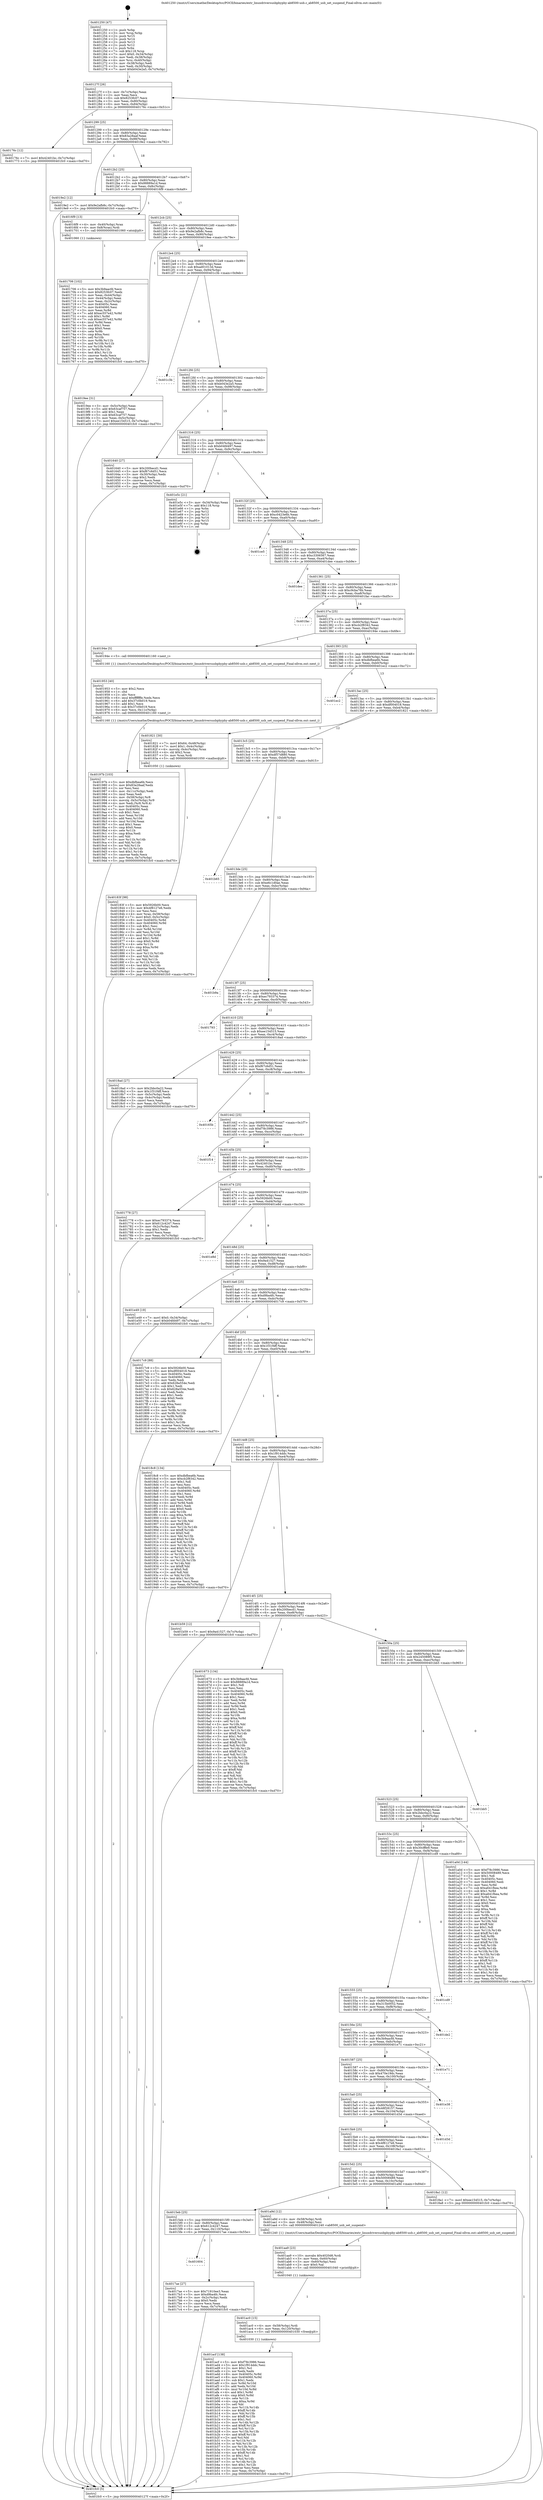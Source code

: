 digraph "0x401250" {
  label = "0x401250 (/mnt/c/Users/mathe/Desktop/tcc/POCII/binaries/extr_linuxdriversusbphyphy-ab8500-usb.c_ab8500_usb_set_suspend_Final-ollvm.out::main(0))"
  labelloc = "t"
  node[shape=record]

  Entry [label="",width=0.3,height=0.3,shape=circle,fillcolor=black,style=filled]
  "0x40127f" [label="{
     0x40127f [26]\l
     | [instrs]\l
     &nbsp;&nbsp;0x40127f \<+3\>: mov -0x7c(%rbp),%eax\l
     &nbsp;&nbsp;0x401282 \<+2\>: mov %eax,%ecx\l
     &nbsp;&nbsp;0x401284 \<+6\>: sub $0x8253fc07,%ecx\l
     &nbsp;&nbsp;0x40128a \<+3\>: mov %eax,-0x80(%rbp)\l
     &nbsp;&nbsp;0x40128d \<+6\>: mov %ecx,-0x84(%rbp)\l
     &nbsp;&nbsp;0x401293 \<+6\>: je 000000000040176c \<main+0x51c\>\l
  }"]
  "0x40176c" [label="{
     0x40176c [12]\l
     | [instrs]\l
     &nbsp;&nbsp;0x40176c \<+7\>: movl $0x42401bc,-0x7c(%rbp)\l
     &nbsp;&nbsp;0x401773 \<+5\>: jmp 0000000000401fc0 \<main+0xd70\>\l
  }"]
  "0x401299" [label="{
     0x401299 [25]\l
     | [instrs]\l
     &nbsp;&nbsp;0x401299 \<+5\>: jmp 000000000040129e \<main+0x4e\>\l
     &nbsp;&nbsp;0x40129e \<+3\>: mov -0x80(%rbp),%eax\l
     &nbsp;&nbsp;0x4012a1 \<+5\>: sub $0x83a28aaf,%eax\l
     &nbsp;&nbsp;0x4012a6 \<+6\>: mov %eax,-0x88(%rbp)\l
     &nbsp;&nbsp;0x4012ac \<+6\>: je 00000000004019e2 \<main+0x792\>\l
  }"]
  Exit [label="",width=0.3,height=0.3,shape=circle,fillcolor=black,style=filled,peripheries=2]
  "0x4019e2" [label="{
     0x4019e2 [12]\l
     | [instrs]\l
     &nbsp;&nbsp;0x4019e2 \<+7\>: movl $0x9e2afb8c,-0x7c(%rbp)\l
     &nbsp;&nbsp;0x4019e9 \<+5\>: jmp 0000000000401fc0 \<main+0xd70\>\l
  }"]
  "0x4012b2" [label="{
     0x4012b2 [25]\l
     | [instrs]\l
     &nbsp;&nbsp;0x4012b2 \<+5\>: jmp 00000000004012b7 \<main+0x67\>\l
     &nbsp;&nbsp;0x4012b7 \<+3\>: mov -0x80(%rbp),%eax\l
     &nbsp;&nbsp;0x4012ba \<+5\>: sub $0x88889a1d,%eax\l
     &nbsp;&nbsp;0x4012bf \<+6\>: mov %eax,-0x8c(%rbp)\l
     &nbsp;&nbsp;0x4012c5 \<+6\>: je 00000000004016f9 \<main+0x4a9\>\l
  }"]
  "0x401acf" [label="{
     0x401acf [138]\l
     | [instrs]\l
     &nbsp;&nbsp;0x401acf \<+5\>: mov $0xf78c3986,%eax\l
     &nbsp;&nbsp;0x401ad4 \<+5\>: mov $0x1f914ddc,%esi\l
     &nbsp;&nbsp;0x401ad9 \<+2\>: mov $0x1,%cl\l
     &nbsp;&nbsp;0x401adb \<+2\>: xor %edx,%edx\l
     &nbsp;&nbsp;0x401add \<+8\>: mov 0x40405c,%r8d\l
     &nbsp;&nbsp;0x401ae5 \<+8\>: mov 0x404060,%r9d\l
     &nbsp;&nbsp;0x401aed \<+3\>: sub $0x1,%edx\l
     &nbsp;&nbsp;0x401af0 \<+3\>: mov %r8d,%r10d\l
     &nbsp;&nbsp;0x401af3 \<+3\>: add %edx,%r10d\l
     &nbsp;&nbsp;0x401af6 \<+4\>: imul %r10d,%r8d\l
     &nbsp;&nbsp;0x401afa \<+4\>: and $0x1,%r8d\l
     &nbsp;&nbsp;0x401afe \<+4\>: cmp $0x0,%r8d\l
     &nbsp;&nbsp;0x401b02 \<+4\>: sete %r11b\l
     &nbsp;&nbsp;0x401b06 \<+4\>: cmp $0xa,%r9d\l
     &nbsp;&nbsp;0x401b0a \<+3\>: setl %bl\l
     &nbsp;&nbsp;0x401b0d \<+3\>: mov %r11b,%r14b\l
     &nbsp;&nbsp;0x401b10 \<+4\>: xor $0xff,%r14b\l
     &nbsp;&nbsp;0x401b14 \<+3\>: mov %bl,%r15b\l
     &nbsp;&nbsp;0x401b17 \<+4\>: xor $0xff,%r15b\l
     &nbsp;&nbsp;0x401b1b \<+3\>: xor $0x1,%cl\l
     &nbsp;&nbsp;0x401b1e \<+3\>: mov %r14b,%r12b\l
     &nbsp;&nbsp;0x401b21 \<+4\>: and $0xff,%r12b\l
     &nbsp;&nbsp;0x401b25 \<+3\>: and %cl,%r11b\l
     &nbsp;&nbsp;0x401b28 \<+3\>: mov %r15b,%r13b\l
     &nbsp;&nbsp;0x401b2b \<+4\>: and $0xff,%r13b\l
     &nbsp;&nbsp;0x401b2f \<+2\>: and %cl,%bl\l
     &nbsp;&nbsp;0x401b31 \<+3\>: or %r11b,%r12b\l
     &nbsp;&nbsp;0x401b34 \<+3\>: or %bl,%r13b\l
     &nbsp;&nbsp;0x401b37 \<+3\>: xor %r13b,%r12b\l
     &nbsp;&nbsp;0x401b3a \<+3\>: or %r15b,%r14b\l
     &nbsp;&nbsp;0x401b3d \<+4\>: xor $0xff,%r14b\l
     &nbsp;&nbsp;0x401b41 \<+3\>: or $0x1,%cl\l
     &nbsp;&nbsp;0x401b44 \<+3\>: and %cl,%r14b\l
     &nbsp;&nbsp;0x401b47 \<+3\>: or %r14b,%r12b\l
     &nbsp;&nbsp;0x401b4a \<+4\>: test $0x1,%r12b\l
     &nbsp;&nbsp;0x401b4e \<+3\>: cmovne %esi,%eax\l
     &nbsp;&nbsp;0x401b51 \<+3\>: mov %eax,-0x7c(%rbp)\l
     &nbsp;&nbsp;0x401b54 \<+5\>: jmp 0000000000401fc0 \<main+0xd70\>\l
  }"]
  "0x4016f9" [label="{
     0x4016f9 [13]\l
     | [instrs]\l
     &nbsp;&nbsp;0x4016f9 \<+4\>: mov -0x40(%rbp),%rax\l
     &nbsp;&nbsp;0x4016fd \<+4\>: mov 0x8(%rax),%rdi\l
     &nbsp;&nbsp;0x401701 \<+5\>: call 0000000000401060 \<atoi@plt\>\l
     | [calls]\l
     &nbsp;&nbsp;0x401060 \{1\} (unknown)\l
  }"]
  "0x4012cb" [label="{
     0x4012cb [25]\l
     | [instrs]\l
     &nbsp;&nbsp;0x4012cb \<+5\>: jmp 00000000004012d0 \<main+0x80\>\l
     &nbsp;&nbsp;0x4012d0 \<+3\>: mov -0x80(%rbp),%eax\l
     &nbsp;&nbsp;0x4012d3 \<+5\>: sub $0x9e2afb8c,%eax\l
     &nbsp;&nbsp;0x4012d8 \<+6\>: mov %eax,-0x90(%rbp)\l
     &nbsp;&nbsp;0x4012de \<+6\>: je 00000000004019ee \<main+0x79e\>\l
  }"]
  "0x401ac0" [label="{
     0x401ac0 [15]\l
     | [instrs]\l
     &nbsp;&nbsp;0x401ac0 \<+4\>: mov -0x58(%rbp),%rdi\l
     &nbsp;&nbsp;0x401ac4 \<+6\>: mov %eax,-0x120(%rbp)\l
     &nbsp;&nbsp;0x401aca \<+5\>: call 0000000000401030 \<free@plt\>\l
     | [calls]\l
     &nbsp;&nbsp;0x401030 \{1\} (unknown)\l
  }"]
  "0x4019ee" [label="{
     0x4019ee [31]\l
     | [instrs]\l
     &nbsp;&nbsp;0x4019ee \<+3\>: mov -0x5c(%rbp),%eax\l
     &nbsp;&nbsp;0x4019f1 \<+5\>: add $0x63caf757,%eax\l
     &nbsp;&nbsp;0x4019f6 \<+3\>: add $0x1,%eax\l
     &nbsp;&nbsp;0x4019f9 \<+5\>: sub $0x63caf757,%eax\l
     &nbsp;&nbsp;0x4019fe \<+3\>: mov %eax,-0x5c(%rbp)\l
     &nbsp;&nbsp;0x401a01 \<+7\>: movl $0xee154515,-0x7c(%rbp)\l
     &nbsp;&nbsp;0x401a08 \<+5\>: jmp 0000000000401fc0 \<main+0xd70\>\l
  }"]
  "0x4012e4" [label="{
     0x4012e4 [25]\l
     | [instrs]\l
     &nbsp;&nbsp;0x4012e4 \<+5\>: jmp 00000000004012e9 \<main+0x99\>\l
     &nbsp;&nbsp;0x4012e9 \<+3\>: mov -0x80(%rbp),%eax\l
     &nbsp;&nbsp;0x4012ec \<+5\>: sub $0xad01013d,%eax\l
     &nbsp;&nbsp;0x4012f1 \<+6\>: mov %eax,-0x94(%rbp)\l
     &nbsp;&nbsp;0x4012f7 \<+6\>: je 0000000000401c3b \<main+0x9eb\>\l
  }"]
  "0x401aa9" [label="{
     0x401aa9 [23]\l
     | [instrs]\l
     &nbsp;&nbsp;0x401aa9 \<+10\>: movabs $0x4020d6,%rdi\l
     &nbsp;&nbsp;0x401ab3 \<+3\>: mov %eax,-0x60(%rbp)\l
     &nbsp;&nbsp;0x401ab6 \<+3\>: mov -0x60(%rbp),%esi\l
     &nbsp;&nbsp;0x401ab9 \<+2\>: mov $0x0,%al\l
     &nbsp;&nbsp;0x401abb \<+5\>: call 0000000000401040 \<printf@plt\>\l
     | [calls]\l
     &nbsp;&nbsp;0x401040 \{1\} (unknown)\l
  }"]
  "0x401c3b" [label="{
     0x401c3b\l
  }", style=dashed]
  "0x4012fd" [label="{
     0x4012fd [25]\l
     | [instrs]\l
     &nbsp;&nbsp;0x4012fd \<+5\>: jmp 0000000000401302 \<main+0xb2\>\l
     &nbsp;&nbsp;0x401302 \<+3\>: mov -0x80(%rbp),%eax\l
     &nbsp;&nbsp;0x401305 \<+5\>: sub $0xb043e2a5,%eax\l
     &nbsp;&nbsp;0x40130a \<+6\>: mov %eax,-0x98(%rbp)\l
     &nbsp;&nbsp;0x401310 \<+6\>: je 0000000000401640 \<main+0x3f0\>\l
  }"]
  "0x40197b" [label="{
     0x40197b [103]\l
     | [instrs]\l
     &nbsp;&nbsp;0x40197b \<+5\>: mov $0xdbfbea6b,%ecx\l
     &nbsp;&nbsp;0x401980 \<+5\>: mov $0x83a28aaf,%edx\l
     &nbsp;&nbsp;0x401985 \<+2\>: xor %esi,%esi\l
     &nbsp;&nbsp;0x401987 \<+6\>: mov -0x11c(%rbp),%edi\l
     &nbsp;&nbsp;0x40198d \<+3\>: imul %eax,%edi\l
     &nbsp;&nbsp;0x401990 \<+4\>: mov -0x58(%rbp),%r8\l
     &nbsp;&nbsp;0x401994 \<+4\>: movslq -0x5c(%rbp),%r9\l
     &nbsp;&nbsp;0x401998 \<+4\>: mov %edi,(%r8,%r9,4)\l
     &nbsp;&nbsp;0x40199c \<+7\>: mov 0x40405c,%eax\l
     &nbsp;&nbsp;0x4019a3 \<+7\>: mov 0x404060,%edi\l
     &nbsp;&nbsp;0x4019aa \<+3\>: sub $0x1,%esi\l
     &nbsp;&nbsp;0x4019ad \<+3\>: mov %eax,%r10d\l
     &nbsp;&nbsp;0x4019b0 \<+3\>: add %esi,%r10d\l
     &nbsp;&nbsp;0x4019b3 \<+4\>: imul %r10d,%eax\l
     &nbsp;&nbsp;0x4019b7 \<+3\>: and $0x1,%eax\l
     &nbsp;&nbsp;0x4019ba \<+3\>: cmp $0x0,%eax\l
     &nbsp;&nbsp;0x4019bd \<+4\>: sete %r11b\l
     &nbsp;&nbsp;0x4019c1 \<+3\>: cmp $0xa,%edi\l
     &nbsp;&nbsp;0x4019c4 \<+3\>: setl %bl\l
     &nbsp;&nbsp;0x4019c7 \<+3\>: mov %r11b,%r14b\l
     &nbsp;&nbsp;0x4019ca \<+3\>: and %bl,%r14b\l
     &nbsp;&nbsp;0x4019cd \<+3\>: xor %bl,%r11b\l
     &nbsp;&nbsp;0x4019d0 \<+3\>: or %r11b,%r14b\l
     &nbsp;&nbsp;0x4019d3 \<+4\>: test $0x1,%r14b\l
     &nbsp;&nbsp;0x4019d7 \<+3\>: cmovne %edx,%ecx\l
     &nbsp;&nbsp;0x4019da \<+3\>: mov %ecx,-0x7c(%rbp)\l
     &nbsp;&nbsp;0x4019dd \<+5\>: jmp 0000000000401fc0 \<main+0xd70\>\l
  }"]
  "0x401640" [label="{
     0x401640 [27]\l
     | [instrs]\l
     &nbsp;&nbsp;0x401640 \<+5\>: mov $0x200becd1,%eax\l
     &nbsp;&nbsp;0x401645 \<+5\>: mov $0xf67c6d51,%ecx\l
     &nbsp;&nbsp;0x40164a \<+3\>: mov -0x30(%rbp),%edx\l
     &nbsp;&nbsp;0x40164d \<+3\>: cmp $0x2,%edx\l
     &nbsp;&nbsp;0x401650 \<+3\>: cmovne %ecx,%eax\l
     &nbsp;&nbsp;0x401653 \<+3\>: mov %eax,-0x7c(%rbp)\l
     &nbsp;&nbsp;0x401656 \<+5\>: jmp 0000000000401fc0 \<main+0xd70\>\l
  }"]
  "0x401316" [label="{
     0x401316 [25]\l
     | [instrs]\l
     &nbsp;&nbsp;0x401316 \<+5\>: jmp 000000000040131b \<main+0xcb\>\l
     &nbsp;&nbsp;0x40131b \<+3\>: mov -0x80(%rbp),%eax\l
     &nbsp;&nbsp;0x40131e \<+5\>: sub $0xb04fd497,%eax\l
     &nbsp;&nbsp;0x401323 \<+6\>: mov %eax,-0x9c(%rbp)\l
     &nbsp;&nbsp;0x401329 \<+6\>: je 0000000000401e5c \<main+0xc0c\>\l
  }"]
  "0x401fc0" [label="{
     0x401fc0 [5]\l
     | [instrs]\l
     &nbsp;&nbsp;0x401fc0 \<+5\>: jmp 000000000040127f \<main+0x2f\>\l
  }"]
  "0x401250" [label="{
     0x401250 [47]\l
     | [instrs]\l
     &nbsp;&nbsp;0x401250 \<+1\>: push %rbp\l
     &nbsp;&nbsp;0x401251 \<+3\>: mov %rsp,%rbp\l
     &nbsp;&nbsp;0x401254 \<+2\>: push %r15\l
     &nbsp;&nbsp;0x401256 \<+2\>: push %r14\l
     &nbsp;&nbsp;0x401258 \<+2\>: push %r13\l
     &nbsp;&nbsp;0x40125a \<+2\>: push %r12\l
     &nbsp;&nbsp;0x40125c \<+1\>: push %rbx\l
     &nbsp;&nbsp;0x40125d \<+7\>: sub $0x118,%rsp\l
     &nbsp;&nbsp;0x401264 \<+7\>: movl $0x0,-0x34(%rbp)\l
     &nbsp;&nbsp;0x40126b \<+3\>: mov %edi,-0x38(%rbp)\l
     &nbsp;&nbsp;0x40126e \<+4\>: mov %rsi,-0x40(%rbp)\l
     &nbsp;&nbsp;0x401272 \<+3\>: mov -0x38(%rbp),%edi\l
     &nbsp;&nbsp;0x401275 \<+3\>: mov %edi,-0x30(%rbp)\l
     &nbsp;&nbsp;0x401278 \<+7\>: movl $0xb043e2a5,-0x7c(%rbp)\l
  }"]
  "0x401953" [label="{
     0x401953 [40]\l
     | [instrs]\l
     &nbsp;&nbsp;0x401953 \<+5\>: mov $0x2,%ecx\l
     &nbsp;&nbsp;0x401958 \<+1\>: cltd\l
     &nbsp;&nbsp;0x401959 \<+2\>: idiv %ecx\l
     &nbsp;&nbsp;0x40195b \<+6\>: imul $0xfffffffe,%edx,%ecx\l
     &nbsp;&nbsp;0x401961 \<+6\>: add $0x37c0b019,%ecx\l
     &nbsp;&nbsp;0x401967 \<+3\>: add $0x1,%ecx\l
     &nbsp;&nbsp;0x40196a \<+6\>: sub $0x37c0b019,%ecx\l
     &nbsp;&nbsp;0x401970 \<+6\>: mov %ecx,-0x11c(%rbp)\l
     &nbsp;&nbsp;0x401976 \<+5\>: call 0000000000401160 \<next_i\>\l
     | [calls]\l
     &nbsp;&nbsp;0x401160 \{1\} (/mnt/c/Users/mathe/Desktop/tcc/POCII/binaries/extr_linuxdriversusbphyphy-ab8500-usb.c_ab8500_usb_set_suspend_Final-ollvm.out::next_i)\l
  }"]
  "0x401e5c" [label="{
     0x401e5c [21]\l
     | [instrs]\l
     &nbsp;&nbsp;0x401e5c \<+3\>: mov -0x34(%rbp),%eax\l
     &nbsp;&nbsp;0x401e5f \<+7\>: add $0x118,%rsp\l
     &nbsp;&nbsp;0x401e66 \<+1\>: pop %rbx\l
     &nbsp;&nbsp;0x401e67 \<+2\>: pop %r12\l
     &nbsp;&nbsp;0x401e69 \<+2\>: pop %r13\l
     &nbsp;&nbsp;0x401e6b \<+2\>: pop %r14\l
     &nbsp;&nbsp;0x401e6d \<+2\>: pop %r15\l
     &nbsp;&nbsp;0x401e6f \<+1\>: pop %rbp\l
     &nbsp;&nbsp;0x401e70 \<+1\>: ret\l
  }"]
  "0x40132f" [label="{
     0x40132f [25]\l
     | [instrs]\l
     &nbsp;&nbsp;0x40132f \<+5\>: jmp 0000000000401334 \<main+0xe4\>\l
     &nbsp;&nbsp;0x401334 \<+3\>: mov -0x80(%rbp),%eax\l
     &nbsp;&nbsp;0x401337 \<+5\>: sub $0xc0423e6b,%eax\l
     &nbsp;&nbsp;0x40133c \<+6\>: mov %eax,-0xa0(%rbp)\l
     &nbsp;&nbsp;0x401342 \<+6\>: je 0000000000401ce5 \<main+0xa95\>\l
  }"]
  "0x40183f" [label="{
     0x40183f [98]\l
     | [instrs]\l
     &nbsp;&nbsp;0x40183f \<+5\>: mov $0x5926b00,%ecx\l
     &nbsp;&nbsp;0x401844 \<+5\>: mov $0x4f8127e6,%edx\l
     &nbsp;&nbsp;0x401849 \<+2\>: xor %esi,%esi\l
     &nbsp;&nbsp;0x40184b \<+4\>: mov %rax,-0x58(%rbp)\l
     &nbsp;&nbsp;0x40184f \<+7\>: movl $0x0,-0x5c(%rbp)\l
     &nbsp;&nbsp;0x401856 \<+8\>: mov 0x40405c,%r8d\l
     &nbsp;&nbsp;0x40185e \<+8\>: mov 0x404060,%r9d\l
     &nbsp;&nbsp;0x401866 \<+3\>: sub $0x1,%esi\l
     &nbsp;&nbsp;0x401869 \<+3\>: mov %r8d,%r10d\l
     &nbsp;&nbsp;0x40186c \<+3\>: add %esi,%r10d\l
     &nbsp;&nbsp;0x40186f \<+4\>: imul %r10d,%r8d\l
     &nbsp;&nbsp;0x401873 \<+4\>: and $0x1,%r8d\l
     &nbsp;&nbsp;0x401877 \<+4\>: cmp $0x0,%r8d\l
     &nbsp;&nbsp;0x40187b \<+4\>: sete %r11b\l
     &nbsp;&nbsp;0x40187f \<+4\>: cmp $0xa,%r9d\l
     &nbsp;&nbsp;0x401883 \<+3\>: setl %bl\l
     &nbsp;&nbsp;0x401886 \<+3\>: mov %r11b,%r14b\l
     &nbsp;&nbsp;0x401889 \<+3\>: and %bl,%r14b\l
     &nbsp;&nbsp;0x40188c \<+3\>: xor %bl,%r11b\l
     &nbsp;&nbsp;0x40188f \<+3\>: or %r11b,%r14b\l
     &nbsp;&nbsp;0x401892 \<+4\>: test $0x1,%r14b\l
     &nbsp;&nbsp;0x401896 \<+3\>: cmovne %edx,%ecx\l
     &nbsp;&nbsp;0x401899 \<+3\>: mov %ecx,-0x7c(%rbp)\l
     &nbsp;&nbsp;0x40189c \<+5\>: jmp 0000000000401fc0 \<main+0xd70\>\l
  }"]
  "0x401ce5" [label="{
     0x401ce5\l
  }", style=dashed]
  "0x401348" [label="{
     0x401348 [25]\l
     | [instrs]\l
     &nbsp;&nbsp;0x401348 \<+5\>: jmp 000000000040134d \<main+0xfd\>\l
     &nbsp;&nbsp;0x40134d \<+3\>: mov -0x80(%rbp),%eax\l
     &nbsp;&nbsp;0x401350 \<+5\>: sub $0xc3306567,%eax\l
     &nbsp;&nbsp;0x401355 \<+6\>: mov %eax,-0xa4(%rbp)\l
     &nbsp;&nbsp;0x40135b \<+6\>: je 0000000000401dee \<main+0xb9e\>\l
  }"]
  "0x401604" [label="{
     0x401604\l
  }", style=dashed]
  "0x401dee" [label="{
     0x401dee\l
  }", style=dashed]
  "0x401361" [label="{
     0x401361 [25]\l
     | [instrs]\l
     &nbsp;&nbsp;0x401361 \<+5\>: jmp 0000000000401366 \<main+0x116\>\l
     &nbsp;&nbsp;0x401366 \<+3\>: mov -0x80(%rbp),%eax\l
     &nbsp;&nbsp;0x401369 \<+5\>: sub $0xc9cba76b,%eax\l
     &nbsp;&nbsp;0x40136e \<+6\>: mov %eax,-0xa8(%rbp)\l
     &nbsp;&nbsp;0x401374 \<+6\>: je 0000000000401fac \<main+0xd5c\>\l
  }"]
  "0x4017ae" [label="{
     0x4017ae [27]\l
     | [instrs]\l
     &nbsp;&nbsp;0x4017ae \<+5\>: mov $0x71910ee3,%eax\l
     &nbsp;&nbsp;0x4017b3 \<+5\>: mov $0xd9ba4fc,%ecx\l
     &nbsp;&nbsp;0x4017b8 \<+3\>: mov -0x2c(%rbp),%edx\l
     &nbsp;&nbsp;0x4017bb \<+3\>: cmp $0x0,%edx\l
     &nbsp;&nbsp;0x4017be \<+3\>: cmove %ecx,%eax\l
     &nbsp;&nbsp;0x4017c1 \<+3\>: mov %eax,-0x7c(%rbp)\l
     &nbsp;&nbsp;0x4017c4 \<+5\>: jmp 0000000000401fc0 \<main+0xd70\>\l
  }"]
  "0x401fac" [label="{
     0x401fac\l
  }", style=dashed]
  "0x40137a" [label="{
     0x40137a [25]\l
     | [instrs]\l
     &nbsp;&nbsp;0x40137a \<+5\>: jmp 000000000040137f \<main+0x12f\>\l
     &nbsp;&nbsp;0x40137f \<+3\>: mov -0x80(%rbp),%eax\l
     &nbsp;&nbsp;0x401382 \<+5\>: sub $0xcb2f8342,%eax\l
     &nbsp;&nbsp;0x401387 \<+6\>: mov %eax,-0xac(%rbp)\l
     &nbsp;&nbsp;0x40138d \<+6\>: je 000000000040194e \<main+0x6fe\>\l
  }"]
  "0x4015eb" [label="{
     0x4015eb [25]\l
     | [instrs]\l
     &nbsp;&nbsp;0x4015eb \<+5\>: jmp 00000000004015f0 \<main+0x3a0\>\l
     &nbsp;&nbsp;0x4015f0 \<+3\>: mov -0x80(%rbp),%eax\l
     &nbsp;&nbsp;0x4015f3 \<+5\>: sub $0x612c4247,%eax\l
     &nbsp;&nbsp;0x4015f8 \<+6\>: mov %eax,-0x110(%rbp)\l
     &nbsp;&nbsp;0x4015fe \<+6\>: je 00000000004017ae \<main+0x55e\>\l
  }"]
  "0x40194e" [label="{
     0x40194e [5]\l
     | [instrs]\l
     &nbsp;&nbsp;0x40194e \<+5\>: call 0000000000401160 \<next_i\>\l
     | [calls]\l
     &nbsp;&nbsp;0x401160 \{1\} (/mnt/c/Users/mathe/Desktop/tcc/POCII/binaries/extr_linuxdriversusbphyphy-ab8500-usb.c_ab8500_usb_set_suspend_Final-ollvm.out::next_i)\l
  }"]
  "0x401393" [label="{
     0x401393 [25]\l
     | [instrs]\l
     &nbsp;&nbsp;0x401393 \<+5\>: jmp 0000000000401398 \<main+0x148\>\l
     &nbsp;&nbsp;0x401398 \<+3\>: mov -0x80(%rbp),%eax\l
     &nbsp;&nbsp;0x40139b \<+5\>: sub $0xdbfbea6b,%eax\l
     &nbsp;&nbsp;0x4013a0 \<+6\>: mov %eax,-0xb0(%rbp)\l
     &nbsp;&nbsp;0x4013a6 \<+6\>: je 0000000000401ec2 \<main+0xc72\>\l
  }"]
  "0x401a9d" [label="{
     0x401a9d [12]\l
     | [instrs]\l
     &nbsp;&nbsp;0x401a9d \<+4\>: mov -0x58(%rbp),%rdi\l
     &nbsp;&nbsp;0x401aa1 \<+3\>: mov -0x48(%rbp),%esi\l
     &nbsp;&nbsp;0x401aa4 \<+5\>: call 0000000000401240 \<ab8500_usb_set_suspend\>\l
     | [calls]\l
     &nbsp;&nbsp;0x401240 \{1\} (/mnt/c/Users/mathe/Desktop/tcc/POCII/binaries/extr_linuxdriversusbphyphy-ab8500-usb.c_ab8500_usb_set_suspend_Final-ollvm.out::ab8500_usb_set_suspend)\l
  }"]
  "0x401ec2" [label="{
     0x401ec2\l
  }", style=dashed]
  "0x4013ac" [label="{
     0x4013ac [25]\l
     | [instrs]\l
     &nbsp;&nbsp;0x4013ac \<+5\>: jmp 00000000004013b1 \<main+0x161\>\l
     &nbsp;&nbsp;0x4013b1 \<+3\>: mov -0x80(%rbp),%eax\l
     &nbsp;&nbsp;0x4013b4 \<+5\>: sub $0xdf004018,%eax\l
     &nbsp;&nbsp;0x4013b9 \<+6\>: mov %eax,-0xb4(%rbp)\l
     &nbsp;&nbsp;0x4013bf \<+6\>: je 0000000000401821 \<main+0x5d1\>\l
  }"]
  "0x4015d2" [label="{
     0x4015d2 [25]\l
     | [instrs]\l
     &nbsp;&nbsp;0x4015d2 \<+5\>: jmp 00000000004015d7 \<main+0x387\>\l
     &nbsp;&nbsp;0x4015d7 \<+3\>: mov -0x80(%rbp),%eax\l
     &nbsp;&nbsp;0x4015da \<+5\>: sub $0x50008489,%eax\l
     &nbsp;&nbsp;0x4015df \<+6\>: mov %eax,-0x10c(%rbp)\l
     &nbsp;&nbsp;0x4015e5 \<+6\>: je 0000000000401a9d \<main+0x84d\>\l
  }"]
  "0x401821" [label="{
     0x401821 [30]\l
     | [instrs]\l
     &nbsp;&nbsp;0x401821 \<+7\>: movl $0x64,-0x48(%rbp)\l
     &nbsp;&nbsp;0x401828 \<+7\>: movl $0x1,-0x4c(%rbp)\l
     &nbsp;&nbsp;0x40182f \<+4\>: movslq -0x4c(%rbp),%rax\l
     &nbsp;&nbsp;0x401833 \<+4\>: shl $0x2,%rax\l
     &nbsp;&nbsp;0x401837 \<+3\>: mov %rax,%rdi\l
     &nbsp;&nbsp;0x40183a \<+5\>: call 0000000000401050 \<malloc@plt\>\l
     | [calls]\l
     &nbsp;&nbsp;0x401050 \{1\} (unknown)\l
  }"]
  "0x4013c5" [label="{
     0x4013c5 [25]\l
     | [instrs]\l
     &nbsp;&nbsp;0x4013c5 \<+5\>: jmp 00000000004013ca \<main+0x17a\>\l
     &nbsp;&nbsp;0x4013ca \<+3\>: mov -0x80(%rbp),%eax\l
     &nbsp;&nbsp;0x4013cd \<+5\>: sub $0xdf57d880,%eax\l
     &nbsp;&nbsp;0x4013d2 \<+6\>: mov %eax,-0xb8(%rbp)\l
     &nbsp;&nbsp;0x4013d8 \<+6\>: je 0000000000401b65 \<main+0x915\>\l
  }"]
  "0x4018a1" [label="{
     0x4018a1 [12]\l
     | [instrs]\l
     &nbsp;&nbsp;0x4018a1 \<+7\>: movl $0xee154515,-0x7c(%rbp)\l
     &nbsp;&nbsp;0x4018a8 \<+5\>: jmp 0000000000401fc0 \<main+0xd70\>\l
  }"]
  "0x401b65" [label="{
     0x401b65\l
  }", style=dashed]
  "0x4013de" [label="{
     0x4013de [25]\l
     | [instrs]\l
     &nbsp;&nbsp;0x4013de \<+5\>: jmp 00000000004013e3 \<main+0x193\>\l
     &nbsp;&nbsp;0x4013e3 \<+3\>: mov -0x80(%rbp),%eax\l
     &nbsp;&nbsp;0x4013e6 \<+5\>: sub $0xe6c1d0ae,%eax\l
     &nbsp;&nbsp;0x4013eb \<+6\>: mov %eax,-0xbc(%rbp)\l
     &nbsp;&nbsp;0x4013f1 \<+6\>: je 0000000000401b9a \<main+0x94a\>\l
  }"]
  "0x4015b9" [label="{
     0x4015b9 [25]\l
     | [instrs]\l
     &nbsp;&nbsp;0x4015b9 \<+5\>: jmp 00000000004015be \<main+0x36e\>\l
     &nbsp;&nbsp;0x4015be \<+3\>: mov -0x80(%rbp),%eax\l
     &nbsp;&nbsp;0x4015c1 \<+5\>: sub $0x4f8127e6,%eax\l
     &nbsp;&nbsp;0x4015c6 \<+6\>: mov %eax,-0x108(%rbp)\l
     &nbsp;&nbsp;0x4015cc \<+6\>: je 00000000004018a1 \<main+0x651\>\l
  }"]
  "0x401b9a" [label="{
     0x401b9a\l
  }", style=dashed]
  "0x4013f7" [label="{
     0x4013f7 [25]\l
     | [instrs]\l
     &nbsp;&nbsp;0x4013f7 \<+5\>: jmp 00000000004013fc \<main+0x1ac\>\l
     &nbsp;&nbsp;0x4013fc \<+3\>: mov -0x80(%rbp),%eax\l
     &nbsp;&nbsp;0x4013ff \<+5\>: sub $0xec793374,%eax\l
     &nbsp;&nbsp;0x401404 \<+6\>: mov %eax,-0xc0(%rbp)\l
     &nbsp;&nbsp;0x40140a \<+6\>: je 0000000000401793 \<main+0x543\>\l
  }"]
  "0x401d3d" [label="{
     0x401d3d\l
  }", style=dashed]
  "0x401793" [label="{
     0x401793\l
  }", style=dashed]
  "0x401410" [label="{
     0x401410 [25]\l
     | [instrs]\l
     &nbsp;&nbsp;0x401410 \<+5\>: jmp 0000000000401415 \<main+0x1c5\>\l
     &nbsp;&nbsp;0x401415 \<+3\>: mov -0x80(%rbp),%eax\l
     &nbsp;&nbsp;0x401418 \<+5\>: sub $0xee154515,%eax\l
     &nbsp;&nbsp;0x40141d \<+6\>: mov %eax,-0xc4(%rbp)\l
     &nbsp;&nbsp;0x401423 \<+6\>: je 00000000004018ad \<main+0x65d\>\l
  }"]
  "0x4015a0" [label="{
     0x4015a0 [25]\l
     | [instrs]\l
     &nbsp;&nbsp;0x4015a0 \<+5\>: jmp 00000000004015a5 \<main+0x355\>\l
     &nbsp;&nbsp;0x4015a5 \<+3\>: mov -0x80(%rbp),%eax\l
     &nbsp;&nbsp;0x4015a8 \<+5\>: sub $0x48f28157,%eax\l
     &nbsp;&nbsp;0x4015ad \<+6\>: mov %eax,-0x104(%rbp)\l
     &nbsp;&nbsp;0x4015b3 \<+6\>: je 0000000000401d3d \<main+0xaed\>\l
  }"]
  "0x4018ad" [label="{
     0x4018ad [27]\l
     | [instrs]\l
     &nbsp;&nbsp;0x4018ad \<+5\>: mov $0x2bbc0a22,%eax\l
     &nbsp;&nbsp;0x4018b2 \<+5\>: mov $0x1f31f4ff,%ecx\l
     &nbsp;&nbsp;0x4018b7 \<+3\>: mov -0x5c(%rbp),%edx\l
     &nbsp;&nbsp;0x4018ba \<+3\>: cmp -0x4c(%rbp),%edx\l
     &nbsp;&nbsp;0x4018bd \<+3\>: cmovl %ecx,%eax\l
     &nbsp;&nbsp;0x4018c0 \<+3\>: mov %eax,-0x7c(%rbp)\l
     &nbsp;&nbsp;0x4018c3 \<+5\>: jmp 0000000000401fc0 \<main+0xd70\>\l
  }"]
  "0x401429" [label="{
     0x401429 [25]\l
     | [instrs]\l
     &nbsp;&nbsp;0x401429 \<+5\>: jmp 000000000040142e \<main+0x1de\>\l
     &nbsp;&nbsp;0x40142e \<+3\>: mov -0x80(%rbp),%eax\l
     &nbsp;&nbsp;0x401431 \<+5\>: sub $0xf67c6d51,%eax\l
     &nbsp;&nbsp;0x401436 \<+6\>: mov %eax,-0xc8(%rbp)\l
     &nbsp;&nbsp;0x40143c \<+6\>: je 000000000040165b \<main+0x40b\>\l
  }"]
  "0x401e38" [label="{
     0x401e38\l
  }", style=dashed]
  "0x40165b" [label="{
     0x40165b\l
  }", style=dashed]
  "0x401442" [label="{
     0x401442 [25]\l
     | [instrs]\l
     &nbsp;&nbsp;0x401442 \<+5\>: jmp 0000000000401447 \<main+0x1f7\>\l
     &nbsp;&nbsp;0x401447 \<+3\>: mov -0x80(%rbp),%eax\l
     &nbsp;&nbsp;0x40144a \<+5\>: sub $0xf78c3986,%eax\l
     &nbsp;&nbsp;0x40144f \<+6\>: mov %eax,-0xcc(%rbp)\l
     &nbsp;&nbsp;0x401455 \<+6\>: je 0000000000401f14 \<main+0xcc4\>\l
  }"]
  "0x401587" [label="{
     0x401587 [25]\l
     | [instrs]\l
     &nbsp;&nbsp;0x401587 \<+5\>: jmp 000000000040158c \<main+0x33c\>\l
     &nbsp;&nbsp;0x40158c \<+3\>: mov -0x80(%rbp),%eax\l
     &nbsp;&nbsp;0x40158f \<+5\>: sub $0x470e19dc,%eax\l
     &nbsp;&nbsp;0x401594 \<+6\>: mov %eax,-0x100(%rbp)\l
     &nbsp;&nbsp;0x40159a \<+6\>: je 0000000000401e38 \<main+0xbe8\>\l
  }"]
  "0x401f14" [label="{
     0x401f14\l
  }", style=dashed]
  "0x40145b" [label="{
     0x40145b [25]\l
     | [instrs]\l
     &nbsp;&nbsp;0x40145b \<+5\>: jmp 0000000000401460 \<main+0x210\>\l
     &nbsp;&nbsp;0x401460 \<+3\>: mov -0x80(%rbp),%eax\l
     &nbsp;&nbsp;0x401463 \<+5\>: sub $0x42401bc,%eax\l
     &nbsp;&nbsp;0x401468 \<+6\>: mov %eax,-0xd0(%rbp)\l
     &nbsp;&nbsp;0x40146e \<+6\>: je 0000000000401778 \<main+0x528\>\l
  }"]
  "0x401e71" [label="{
     0x401e71\l
  }", style=dashed]
  "0x401778" [label="{
     0x401778 [27]\l
     | [instrs]\l
     &nbsp;&nbsp;0x401778 \<+5\>: mov $0xec793374,%eax\l
     &nbsp;&nbsp;0x40177d \<+5\>: mov $0x612c4247,%ecx\l
     &nbsp;&nbsp;0x401782 \<+3\>: mov -0x2c(%rbp),%edx\l
     &nbsp;&nbsp;0x401785 \<+3\>: cmp $0x1,%edx\l
     &nbsp;&nbsp;0x401788 \<+3\>: cmovl %ecx,%eax\l
     &nbsp;&nbsp;0x40178b \<+3\>: mov %eax,-0x7c(%rbp)\l
     &nbsp;&nbsp;0x40178e \<+5\>: jmp 0000000000401fc0 \<main+0xd70\>\l
  }"]
  "0x401474" [label="{
     0x401474 [25]\l
     | [instrs]\l
     &nbsp;&nbsp;0x401474 \<+5\>: jmp 0000000000401479 \<main+0x229\>\l
     &nbsp;&nbsp;0x401479 \<+3\>: mov -0x80(%rbp),%eax\l
     &nbsp;&nbsp;0x40147c \<+5\>: sub $0x5926b00,%eax\l
     &nbsp;&nbsp;0x401481 \<+6\>: mov %eax,-0xd4(%rbp)\l
     &nbsp;&nbsp;0x401487 \<+6\>: je 0000000000401e8d \<main+0xc3d\>\l
  }"]
  "0x40156e" [label="{
     0x40156e [25]\l
     | [instrs]\l
     &nbsp;&nbsp;0x40156e \<+5\>: jmp 0000000000401573 \<main+0x323\>\l
     &nbsp;&nbsp;0x401573 \<+3\>: mov -0x80(%rbp),%eax\l
     &nbsp;&nbsp;0x401576 \<+5\>: sub $0x3b9aacfd,%eax\l
     &nbsp;&nbsp;0x40157b \<+6\>: mov %eax,-0xfc(%rbp)\l
     &nbsp;&nbsp;0x401581 \<+6\>: je 0000000000401e71 \<main+0xc21\>\l
  }"]
  "0x401e8d" [label="{
     0x401e8d\l
  }", style=dashed]
  "0x40148d" [label="{
     0x40148d [25]\l
     | [instrs]\l
     &nbsp;&nbsp;0x40148d \<+5\>: jmp 0000000000401492 \<main+0x242\>\l
     &nbsp;&nbsp;0x401492 \<+3\>: mov -0x80(%rbp),%eax\l
     &nbsp;&nbsp;0x401495 \<+5\>: sub $0x9a41527,%eax\l
     &nbsp;&nbsp;0x40149a \<+6\>: mov %eax,-0xd8(%rbp)\l
     &nbsp;&nbsp;0x4014a0 \<+6\>: je 0000000000401e49 \<main+0xbf9\>\l
  }"]
  "0x401de2" [label="{
     0x401de2\l
  }", style=dashed]
  "0x401e49" [label="{
     0x401e49 [19]\l
     | [instrs]\l
     &nbsp;&nbsp;0x401e49 \<+7\>: movl $0x0,-0x34(%rbp)\l
     &nbsp;&nbsp;0x401e50 \<+7\>: movl $0xb04fd497,-0x7c(%rbp)\l
     &nbsp;&nbsp;0x401e57 \<+5\>: jmp 0000000000401fc0 \<main+0xd70\>\l
  }"]
  "0x4014a6" [label="{
     0x4014a6 [25]\l
     | [instrs]\l
     &nbsp;&nbsp;0x4014a6 \<+5\>: jmp 00000000004014ab \<main+0x25b\>\l
     &nbsp;&nbsp;0x4014ab \<+3\>: mov -0x80(%rbp),%eax\l
     &nbsp;&nbsp;0x4014ae \<+5\>: sub $0xd9ba4fc,%eax\l
     &nbsp;&nbsp;0x4014b3 \<+6\>: mov %eax,-0xdc(%rbp)\l
     &nbsp;&nbsp;0x4014b9 \<+6\>: je 00000000004017c9 \<main+0x579\>\l
  }"]
  "0x401555" [label="{
     0x401555 [25]\l
     | [instrs]\l
     &nbsp;&nbsp;0x401555 \<+5\>: jmp 000000000040155a \<main+0x30a\>\l
     &nbsp;&nbsp;0x40155a \<+3\>: mov -0x80(%rbp),%eax\l
     &nbsp;&nbsp;0x40155d \<+5\>: sub $0x315b0052,%eax\l
     &nbsp;&nbsp;0x401562 \<+6\>: mov %eax,-0xf8(%rbp)\l
     &nbsp;&nbsp;0x401568 \<+6\>: je 0000000000401de2 \<main+0xb92\>\l
  }"]
  "0x4017c9" [label="{
     0x4017c9 [88]\l
     | [instrs]\l
     &nbsp;&nbsp;0x4017c9 \<+5\>: mov $0x5926b00,%eax\l
     &nbsp;&nbsp;0x4017ce \<+5\>: mov $0xdf004018,%ecx\l
     &nbsp;&nbsp;0x4017d3 \<+7\>: mov 0x40405c,%edx\l
     &nbsp;&nbsp;0x4017da \<+7\>: mov 0x404060,%esi\l
     &nbsp;&nbsp;0x4017e1 \<+2\>: mov %edx,%edi\l
     &nbsp;&nbsp;0x4017e3 \<+6\>: add $0x628a554e,%edi\l
     &nbsp;&nbsp;0x4017e9 \<+3\>: sub $0x1,%edi\l
     &nbsp;&nbsp;0x4017ec \<+6\>: sub $0x628a554e,%edi\l
     &nbsp;&nbsp;0x4017f2 \<+3\>: imul %edi,%edx\l
     &nbsp;&nbsp;0x4017f5 \<+3\>: and $0x1,%edx\l
     &nbsp;&nbsp;0x4017f8 \<+3\>: cmp $0x0,%edx\l
     &nbsp;&nbsp;0x4017fb \<+4\>: sete %r8b\l
     &nbsp;&nbsp;0x4017ff \<+3\>: cmp $0xa,%esi\l
     &nbsp;&nbsp;0x401802 \<+4\>: setl %r9b\l
     &nbsp;&nbsp;0x401806 \<+3\>: mov %r8b,%r10b\l
     &nbsp;&nbsp;0x401809 \<+3\>: and %r9b,%r10b\l
     &nbsp;&nbsp;0x40180c \<+3\>: xor %r9b,%r8b\l
     &nbsp;&nbsp;0x40180f \<+3\>: or %r8b,%r10b\l
     &nbsp;&nbsp;0x401812 \<+4\>: test $0x1,%r10b\l
     &nbsp;&nbsp;0x401816 \<+3\>: cmovne %ecx,%eax\l
     &nbsp;&nbsp;0x401819 \<+3\>: mov %eax,-0x7c(%rbp)\l
     &nbsp;&nbsp;0x40181c \<+5\>: jmp 0000000000401fc0 \<main+0xd70\>\l
  }"]
  "0x4014bf" [label="{
     0x4014bf [25]\l
     | [instrs]\l
     &nbsp;&nbsp;0x4014bf \<+5\>: jmp 00000000004014c4 \<main+0x274\>\l
     &nbsp;&nbsp;0x4014c4 \<+3\>: mov -0x80(%rbp),%eax\l
     &nbsp;&nbsp;0x4014c7 \<+5\>: sub $0x1f31f4ff,%eax\l
     &nbsp;&nbsp;0x4014cc \<+6\>: mov %eax,-0xe0(%rbp)\l
     &nbsp;&nbsp;0x4014d2 \<+6\>: je 00000000004018c8 \<main+0x678\>\l
  }"]
  "0x401cd9" [label="{
     0x401cd9\l
  }", style=dashed]
  "0x4018c8" [label="{
     0x4018c8 [134]\l
     | [instrs]\l
     &nbsp;&nbsp;0x4018c8 \<+5\>: mov $0xdbfbea6b,%eax\l
     &nbsp;&nbsp;0x4018cd \<+5\>: mov $0xcb2f8342,%ecx\l
     &nbsp;&nbsp;0x4018d2 \<+2\>: mov $0x1,%dl\l
     &nbsp;&nbsp;0x4018d4 \<+2\>: xor %esi,%esi\l
     &nbsp;&nbsp;0x4018d6 \<+7\>: mov 0x40405c,%edi\l
     &nbsp;&nbsp;0x4018dd \<+8\>: mov 0x404060,%r8d\l
     &nbsp;&nbsp;0x4018e5 \<+3\>: sub $0x1,%esi\l
     &nbsp;&nbsp;0x4018e8 \<+3\>: mov %edi,%r9d\l
     &nbsp;&nbsp;0x4018eb \<+3\>: add %esi,%r9d\l
     &nbsp;&nbsp;0x4018ee \<+4\>: imul %r9d,%edi\l
     &nbsp;&nbsp;0x4018f2 \<+3\>: and $0x1,%edi\l
     &nbsp;&nbsp;0x4018f5 \<+3\>: cmp $0x0,%edi\l
     &nbsp;&nbsp;0x4018f8 \<+4\>: sete %r10b\l
     &nbsp;&nbsp;0x4018fc \<+4\>: cmp $0xa,%r8d\l
     &nbsp;&nbsp;0x401900 \<+4\>: setl %r11b\l
     &nbsp;&nbsp;0x401904 \<+3\>: mov %r10b,%bl\l
     &nbsp;&nbsp;0x401907 \<+3\>: xor $0xff,%bl\l
     &nbsp;&nbsp;0x40190a \<+3\>: mov %r11b,%r14b\l
     &nbsp;&nbsp;0x40190d \<+4\>: xor $0xff,%r14b\l
     &nbsp;&nbsp;0x401911 \<+3\>: xor $0x0,%dl\l
     &nbsp;&nbsp;0x401914 \<+3\>: mov %bl,%r15b\l
     &nbsp;&nbsp;0x401917 \<+4\>: and $0x0,%r15b\l
     &nbsp;&nbsp;0x40191b \<+3\>: and %dl,%r10b\l
     &nbsp;&nbsp;0x40191e \<+3\>: mov %r14b,%r12b\l
     &nbsp;&nbsp;0x401921 \<+4\>: and $0x0,%r12b\l
     &nbsp;&nbsp;0x401925 \<+3\>: and %dl,%r11b\l
     &nbsp;&nbsp;0x401928 \<+3\>: or %r10b,%r15b\l
     &nbsp;&nbsp;0x40192b \<+3\>: or %r11b,%r12b\l
     &nbsp;&nbsp;0x40192e \<+3\>: xor %r12b,%r15b\l
     &nbsp;&nbsp;0x401931 \<+3\>: or %r14b,%bl\l
     &nbsp;&nbsp;0x401934 \<+3\>: xor $0xff,%bl\l
     &nbsp;&nbsp;0x401937 \<+3\>: or $0x0,%dl\l
     &nbsp;&nbsp;0x40193a \<+2\>: and %dl,%bl\l
     &nbsp;&nbsp;0x40193c \<+3\>: or %bl,%r15b\l
     &nbsp;&nbsp;0x40193f \<+4\>: test $0x1,%r15b\l
     &nbsp;&nbsp;0x401943 \<+3\>: cmovne %ecx,%eax\l
     &nbsp;&nbsp;0x401946 \<+3\>: mov %eax,-0x7c(%rbp)\l
     &nbsp;&nbsp;0x401949 \<+5\>: jmp 0000000000401fc0 \<main+0xd70\>\l
  }"]
  "0x4014d8" [label="{
     0x4014d8 [25]\l
     | [instrs]\l
     &nbsp;&nbsp;0x4014d8 \<+5\>: jmp 00000000004014dd \<main+0x28d\>\l
     &nbsp;&nbsp;0x4014dd \<+3\>: mov -0x80(%rbp),%eax\l
     &nbsp;&nbsp;0x4014e0 \<+5\>: sub $0x1f914ddc,%eax\l
     &nbsp;&nbsp;0x4014e5 \<+6\>: mov %eax,-0xe4(%rbp)\l
     &nbsp;&nbsp;0x4014eb \<+6\>: je 0000000000401b59 \<main+0x909\>\l
  }"]
  "0x40153c" [label="{
     0x40153c [25]\l
     | [instrs]\l
     &nbsp;&nbsp;0x40153c \<+5\>: jmp 0000000000401541 \<main+0x2f1\>\l
     &nbsp;&nbsp;0x401541 \<+3\>: mov -0x80(%rbp),%eax\l
     &nbsp;&nbsp;0x401544 \<+5\>: sub $0x30cfffe9,%eax\l
     &nbsp;&nbsp;0x401549 \<+6\>: mov %eax,-0xf4(%rbp)\l
     &nbsp;&nbsp;0x40154f \<+6\>: je 0000000000401cd9 \<main+0xa89\>\l
  }"]
  "0x401b59" [label="{
     0x401b59 [12]\l
     | [instrs]\l
     &nbsp;&nbsp;0x401b59 \<+7\>: movl $0x9a41527,-0x7c(%rbp)\l
     &nbsp;&nbsp;0x401b60 \<+5\>: jmp 0000000000401fc0 \<main+0xd70\>\l
  }"]
  "0x4014f1" [label="{
     0x4014f1 [25]\l
     | [instrs]\l
     &nbsp;&nbsp;0x4014f1 \<+5\>: jmp 00000000004014f6 \<main+0x2a6\>\l
     &nbsp;&nbsp;0x4014f6 \<+3\>: mov -0x80(%rbp),%eax\l
     &nbsp;&nbsp;0x4014f9 \<+5\>: sub $0x200becd1,%eax\l
     &nbsp;&nbsp;0x4014fe \<+6\>: mov %eax,-0xe8(%rbp)\l
     &nbsp;&nbsp;0x401504 \<+6\>: je 0000000000401673 \<main+0x423\>\l
  }"]
  "0x401a0d" [label="{
     0x401a0d [144]\l
     | [instrs]\l
     &nbsp;&nbsp;0x401a0d \<+5\>: mov $0xf78c3986,%eax\l
     &nbsp;&nbsp;0x401a12 \<+5\>: mov $0x50008489,%ecx\l
     &nbsp;&nbsp;0x401a17 \<+2\>: mov $0x1,%dl\l
     &nbsp;&nbsp;0x401a19 \<+7\>: mov 0x40405c,%esi\l
     &nbsp;&nbsp;0x401a20 \<+7\>: mov 0x404060,%edi\l
     &nbsp;&nbsp;0x401a27 \<+3\>: mov %esi,%r8d\l
     &nbsp;&nbsp;0x401a2a \<+7\>: sub $0xa641fbea,%r8d\l
     &nbsp;&nbsp;0x401a31 \<+4\>: sub $0x1,%r8d\l
     &nbsp;&nbsp;0x401a35 \<+7\>: add $0xa641fbea,%r8d\l
     &nbsp;&nbsp;0x401a3c \<+4\>: imul %r8d,%esi\l
     &nbsp;&nbsp;0x401a40 \<+3\>: and $0x1,%esi\l
     &nbsp;&nbsp;0x401a43 \<+3\>: cmp $0x0,%esi\l
     &nbsp;&nbsp;0x401a46 \<+4\>: sete %r9b\l
     &nbsp;&nbsp;0x401a4a \<+3\>: cmp $0xa,%edi\l
     &nbsp;&nbsp;0x401a4d \<+4\>: setl %r10b\l
     &nbsp;&nbsp;0x401a51 \<+3\>: mov %r9b,%r11b\l
     &nbsp;&nbsp;0x401a54 \<+4\>: xor $0xff,%r11b\l
     &nbsp;&nbsp;0x401a58 \<+3\>: mov %r10b,%bl\l
     &nbsp;&nbsp;0x401a5b \<+3\>: xor $0xff,%bl\l
     &nbsp;&nbsp;0x401a5e \<+3\>: xor $0x1,%dl\l
     &nbsp;&nbsp;0x401a61 \<+3\>: mov %r11b,%r14b\l
     &nbsp;&nbsp;0x401a64 \<+4\>: and $0xff,%r14b\l
     &nbsp;&nbsp;0x401a68 \<+3\>: and %dl,%r9b\l
     &nbsp;&nbsp;0x401a6b \<+3\>: mov %bl,%r15b\l
     &nbsp;&nbsp;0x401a6e \<+4\>: and $0xff,%r15b\l
     &nbsp;&nbsp;0x401a72 \<+3\>: and %dl,%r10b\l
     &nbsp;&nbsp;0x401a75 \<+3\>: or %r9b,%r14b\l
     &nbsp;&nbsp;0x401a78 \<+3\>: or %r10b,%r15b\l
     &nbsp;&nbsp;0x401a7b \<+3\>: xor %r15b,%r14b\l
     &nbsp;&nbsp;0x401a7e \<+3\>: or %bl,%r11b\l
     &nbsp;&nbsp;0x401a81 \<+4\>: xor $0xff,%r11b\l
     &nbsp;&nbsp;0x401a85 \<+3\>: or $0x1,%dl\l
     &nbsp;&nbsp;0x401a88 \<+3\>: and %dl,%r11b\l
     &nbsp;&nbsp;0x401a8b \<+3\>: or %r11b,%r14b\l
     &nbsp;&nbsp;0x401a8e \<+4\>: test $0x1,%r14b\l
     &nbsp;&nbsp;0x401a92 \<+3\>: cmovne %ecx,%eax\l
     &nbsp;&nbsp;0x401a95 \<+3\>: mov %eax,-0x7c(%rbp)\l
     &nbsp;&nbsp;0x401a98 \<+5\>: jmp 0000000000401fc0 \<main+0xd70\>\l
  }"]
  "0x401673" [label="{
     0x401673 [134]\l
     | [instrs]\l
     &nbsp;&nbsp;0x401673 \<+5\>: mov $0x3b9aacfd,%eax\l
     &nbsp;&nbsp;0x401678 \<+5\>: mov $0x88889a1d,%ecx\l
     &nbsp;&nbsp;0x40167d \<+2\>: mov $0x1,%dl\l
     &nbsp;&nbsp;0x40167f \<+2\>: xor %esi,%esi\l
     &nbsp;&nbsp;0x401681 \<+7\>: mov 0x40405c,%edi\l
     &nbsp;&nbsp;0x401688 \<+8\>: mov 0x404060,%r8d\l
     &nbsp;&nbsp;0x401690 \<+3\>: sub $0x1,%esi\l
     &nbsp;&nbsp;0x401693 \<+3\>: mov %edi,%r9d\l
     &nbsp;&nbsp;0x401696 \<+3\>: add %esi,%r9d\l
     &nbsp;&nbsp;0x401699 \<+4\>: imul %r9d,%edi\l
     &nbsp;&nbsp;0x40169d \<+3\>: and $0x1,%edi\l
     &nbsp;&nbsp;0x4016a0 \<+3\>: cmp $0x0,%edi\l
     &nbsp;&nbsp;0x4016a3 \<+4\>: sete %r10b\l
     &nbsp;&nbsp;0x4016a7 \<+4\>: cmp $0xa,%r8d\l
     &nbsp;&nbsp;0x4016ab \<+4\>: setl %r11b\l
     &nbsp;&nbsp;0x4016af \<+3\>: mov %r10b,%bl\l
     &nbsp;&nbsp;0x4016b2 \<+3\>: xor $0xff,%bl\l
     &nbsp;&nbsp;0x4016b5 \<+3\>: mov %r11b,%r14b\l
     &nbsp;&nbsp;0x4016b8 \<+4\>: xor $0xff,%r14b\l
     &nbsp;&nbsp;0x4016bc \<+3\>: xor $0x1,%dl\l
     &nbsp;&nbsp;0x4016bf \<+3\>: mov %bl,%r15b\l
     &nbsp;&nbsp;0x4016c2 \<+4\>: and $0xff,%r15b\l
     &nbsp;&nbsp;0x4016c6 \<+3\>: and %dl,%r10b\l
     &nbsp;&nbsp;0x4016c9 \<+3\>: mov %r14b,%r12b\l
     &nbsp;&nbsp;0x4016cc \<+4\>: and $0xff,%r12b\l
     &nbsp;&nbsp;0x4016d0 \<+3\>: and %dl,%r11b\l
     &nbsp;&nbsp;0x4016d3 \<+3\>: or %r10b,%r15b\l
     &nbsp;&nbsp;0x4016d6 \<+3\>: or %r11b,%r12b\l
     &nbsp;&nbsp;0x4016d9 \<+3\>: xor %r12b,%r15b\l
     &nbsp;&nbsp;0x4016dc \<+3\>: or %r14b,%bl\l
     &nbsp;&nbsp;0x4016df \<+3\>: xor $0xff,%bl\l
     &nbsp;&nbsp;0x4016e2 \<+3\>: or $0x1,%dl\l
     &nbsp;&nbsp;0x4016e5 \<+2\>: and %dl,%bl\l
     &nbsp;&nbsp;0x4016e7 \<+3\>: or %bl,%r15b\l
     &nbsp;&nbsp;0x4016ea \<+4\>: test $0x1,%r15b\l
     &nbsp;&nbsp;0x4016ee \<+3\>: cmovne %ecx,%eax\l
     &nbsp;&nbsp;0x4016f1 \<+3\>: mov %eax,-0x7c(%rbp)\l
     &nbsp;&nbsp;0x4016f4 \<+5\>: jmp 0000000000401fc0 \<main+0xd70\>\l
  }"]
  "0x40150a" [label="{
     0x40150a [25]\l
     | [instrs]\l
     &nbsp;&nbsp;0x40150a \<+5\>: jmp 000000000040150f \<main+0x2bf\>\l
     &nbsp;&nbsp;0x40150f \<+3\>: mov -0x80(%rbp),%eax\l
     &nbsp;&nbsp;0x401512 \<+5\>: sub $0x245089f5,%eax\l
     &nbsp;&nbsp;0x401517 \<+6\>: mov %eax,-0xec(%rbp)\l
     &nbsp;&nbsp;0x40151d \<+6\>: je 0000000000401bb5 \<main+0x965\>\l
  }"]
  "0x401706" [label="{
     0x401706 [102]\l
     | [instrs]\l
     &nbsp;&nbsp;0x401706 \<+5\>: mov $0x3b9aacfd,%ecx\l
     &nbsp;&nbsp;0x40170b \<+5\>: mov $0x8253fc07,%edx\l
     &nbsp;&nbsp;0x401710 \<+3\>: mov %eax,-0x44(%rbp)\l
     &nbsp;&nbsp;0x401713 \<+3\>: mov -0x44(%rbp),%eax\l
     &nbsp;&nbsp;0x401716 \<+3\>: mov %eax,-0x2c(%rbp)\l
     &nbsp;&nbsp;0x401719 \<+7\>: mov 0x40405c,%eax\l
     &nbsp;&nbsp;0x401720 \<+7\>: mov 0x404060,%esi\l
     &nbsp;&nbsp;0x401727 \<+3\>: mov %eax,%r8d\l
     &nbsp;&nbsp;0x40172a \<+7\>: add $0xec557e42,%r8d\l
     &nbsp;&nbsp;0x401731 \<+4\>: sub $0x1,%r8d\l
     &nbsp;&nbsp;0x401735 \<+7\>: sub $0xec557e42,%r8d\l
     &nbsp;&nbsp;0x40173c \<+4\>: imul %r8d,%eax\l
     &nbsp;&nbsp;0x401740 \<+3\>: and $0x1,%eax\l
     &nbsp;&nbsp;0x401743 \<+3\>: cmp $0x0,%eax\l
     &nbsp;&nbsp;0x401746 \<+4\>: sete %r9b\l
     &nbsp;&nbsp;0x40174a \<+3\>: cmp $0xa,%esi\l
     &nbsp;&nbsp;0x40174d \<+4\>: setl %r10b\l
     &nbsp;&nbsp;0x401751 \<+3\>: mov %r9b,%r11b\l
     &nbsp;&nbsp;0x401754 \<+3\>: and %r10b,%r11b\l
     &nbsp;&nbsp;0x401757 \<+3\>: xor %r10b,%r9b\l
     &nbsp;&nbsp;0x40175a \<+3\>: or %r9b,%r11b\l
     &nbsp;&nbsp;0x40175d \<+4\>: test $0x1,%r11b\l
     &nbsp;&nbsp;0x401761 \<+3\>: cmovne %edx,%ecx\l
     &nbsp;&nbsp;0x401764 \<+3\>: mov %ecx,-0x7c(%rbp)\l
     &nbsp;&nbsp;0x401767 \<+5\>: jmp 0000000000401fc0 \<main+0xd70\>\l
  }"]
  "0x401523" [label="{
     0x401523 [25]\l
     | [instrs]\l
     &nbsp;&nbsp;0x401523 \<+5\>: jmp 0000000000401528 \<main+0x2d8\>\l
     &nbsp;&nbsp;0x401528 \<+3\>: mov -0x80(%rbp),%eax\l
     &nbsp;&nbsp;0x40152b \<+5\>: sub $0x2bbc0a22,%eax\l
     &nbsp;&nbsp;0x401530 \<+6\>: mov %eax,-0xf0(%rbp)\l
     &nbsp;&nbsp;0x401536 \<+6\>: je 0000000000401a0d \<main+0x7bd\>\l
  }"]
  "0x401bb5" [label="{
     0x401bb5\l
  }", style=dashed]
  Entry -> "0x401250" [label=" 1"]
  "0x40127f" -> "0x40176c" [label=" 1"]
  "0x40127f" -> "0x401299" [label=" 19"]
  "0x401e5c" -> Exit [label=" 1"]
  "0x401299" -> "0x4019e2" [label=" 1"]
  "0x401299" -> "0x4012b2" [label=" 18"]
  "0x401e49" -> "0x401fc0" [label=" 1"]
  "0x4012b2" -> "0x4016f9" [label=" 1"]
  "0x4012b2" -> "0x4012cb" [label=" 17"]
  "0x401b59" -> "0x401fc0" [label=" 1"]
  "0x4012cb" -> "0x4019ee" [label=" 1"]
  "0x4012cb" -> "0x4012e4" [label=" 16"]
  "0x401acf" -> "0x401fc0" [label=" 1"]
  "0x4012e4" -> "0x401c3b" [label=" 0"]
  "0x4012e4" -> "0x4012fd" [label=" 16"]
  "0x401ac0" -> "0x401acf" [label=" 1"]
  "0x4012fd" -> "0x401640" [label=" 1"]
  "0x4012fd" -> "0x401316" [label=" 15"]
  "0x401640" -> "0x401fc0" [label=" 1"]
  "0x401250" -> "0x40127f" [label=" 1"]
  "0x401fc0" -> "0x40127f" [label=" 19"]
  "0x401aa9" -> "0x401ac0" [label=" 1"]
  "0x401316" -> "0x401e5c" [label=" 1"]
  "0x401316" -> "0x40132f" [label=" 14"]
  "0x401a9d" -> "0x401aa9" [label=" 1"]
  "0x40132f" -> "0x401ce5" [label=" 0"]
  "0x40132f" -> "0x401348" [label=" 14"]
  "0x401a0d" -> "0x401fc0" [label=" 1"]
  "0x401348" -> "0x401dee" [label=" 0"]
  "0x401348" -> "0x401361" [label=" 14"]
  "0x4019ee" -> "0x401fc0" [label=" 1"]
  "0x401361" -> "0x401fac" [label=" 0"]
  "0x401361" -> "0x40137a" [label=" 14"]
  "0x4019e2" -> "0x401fc0" [label=" 1"]
  "0x40137a" -> "0x40194e" [label=" 1"]
  "0x40137a" -> "0x401393" [label=" 13"]
  "0x401953" -> "0x40197b" [label=" 1"]
  "0x401393" -> "0x401ec2" [label=" 0"]
  "0x401393" -> "0x4013ac" [label=" 13"]
  "0x40194e" -> "0x401953" [label=" 1"]
  "0x4013ac" -> "0x401821" [label=" 1"]
  "0x4013ac" -> "0x4013c5" [label=" 12"]
  "0x4018ad" -> "0x401fc0" [label=" 2"]
  "0x4013c5" -> "0x401b65" [label=" 0"]
  "0x4013c5" -> "0x4013de" [label=" 12"]
  "0x4018a1" -> "0x401fc0" [label=" 1"]
  "0x4013de" -> "0x401b9a" [label=" 0"]
  "0x4013de" -> "0x4013f7" [label=" 12"]
  "0x401821" -> "0x40183f" [label=" 1"]
  "0x4013f7" -> "0x401793" [label=" 0"]
  "0x4013f7" -> "0x401410" [label=" 12"]
  "0x4017c9" -> "0x401fc0" [label=" 1"]
  "0x401410" -> "0x4018ad" [label=" 2"]
  "0x401410" -> "0x401429" [label=" 10"]
  "0x4015eb" -> "0x401604" [label=" 0"]
  "0x401429" -> "0x40165b" [label=" 0"]
  "0x401429" -> "0x401442" [label=" 10"]
  "0x4015eb" -> "0x4017ae" [label=" 1"]
  "0x401442" -> "0x401f14" [label=" 0"]
  "0x401442" -> "0x40145b" [label=" 10"]
  "0x4015d2" -> "0x4015eb" [label=" 1"]
  "0x40145b" -> "0x401778" [label=" 1"]
  "0x40145b" -> "0x401474" [label=" 9"]
  "0x4015d2" -> "0x401a9d" [label=" 1"]
  "0x401474" -> "0x401e8d" [label=" 0"]
  "0x401474" -> "0x40148d" [label=" 9"]
  "0x4015b9" -> "0x4015d2" [label=" 2"]
  "0x40148d" -> "0x401e49" [label=" 1"]
  "0x40148d" -> "0x4014a6" [label=" 8"]
  "0x4015b9" -> "0x4018a1" [label=" 1"]
  "0x4014a6" -> "0x4017c9" [label=" 1"]
  "0x4014a6" -> "0x4014bf" [label=" 7"]
  "0x4015a0" -> "0x4015b9" [label=" 3"]
  "0x4014bf" -> "0x4018c8" [label=" 1"]
  "0x4014bf" -> "0x4014d8" [label=" 6"]
  "0x4015a0" -> "0x401d3d" [label=" 0"]
  "0x4014d8" -> "0x401b59" [label=" 1"]
  "0x4014d8" -> "0x4014f1" [label=" 5"]
  "0x401587" -> "0x4015a0" [label=" 3"]
  "0x4014f1" -> "0x401673" [label=" 1"]
  "0x4014f1" -> "0x40150a" [label=" 4"]
  "0x401673" -> "0x401fc0" [label=" 1"]
  "0x4016f9" -> "0x401706" [label=" 1"]
  "0x401706" -> "0x401fc0" [label=" 1"]
  "0x40176c" -> "0x401fc0" [label=" 1"]
  "0x401778" -> "0x401fc0" [label=" 1"]
  "0x401587" -> "0x401e38" [label=" 0"]
  "0x40150a" -> "0x401bb5" [label=" 0"]
  "0x40150a" -> "0x401523" [label=" 4"]
  "0x40197b" -> "0x401fc0" [label=" 1"]
  "0x401523" -> "0x401a0d" [label=" 1"]
  "0x401523" -> "0x40153c" [label=" 3"]
  "0x4017ae" -> "0x401fc0" [label=" 1"]
  "0x40153c" -> "0x401cd9" [label=" 0"]
  "0x40153c" -> "0x401555" [label=" 3"]
  "0x40183f" -> "0x401fc0" [label=" 1"]
  "0x401555" -> "0x401de2" [label=" 0"]
  "0x401555" -> "0x40156e" [label=" 3"]
  "0x4018c8" -> "0x401fc0" [label=" 1"]
  "0x40156e" -> "0x401e71" [label=" 0"]
  "0x40156e" -> "0x401587" [label=" 3"]
}

